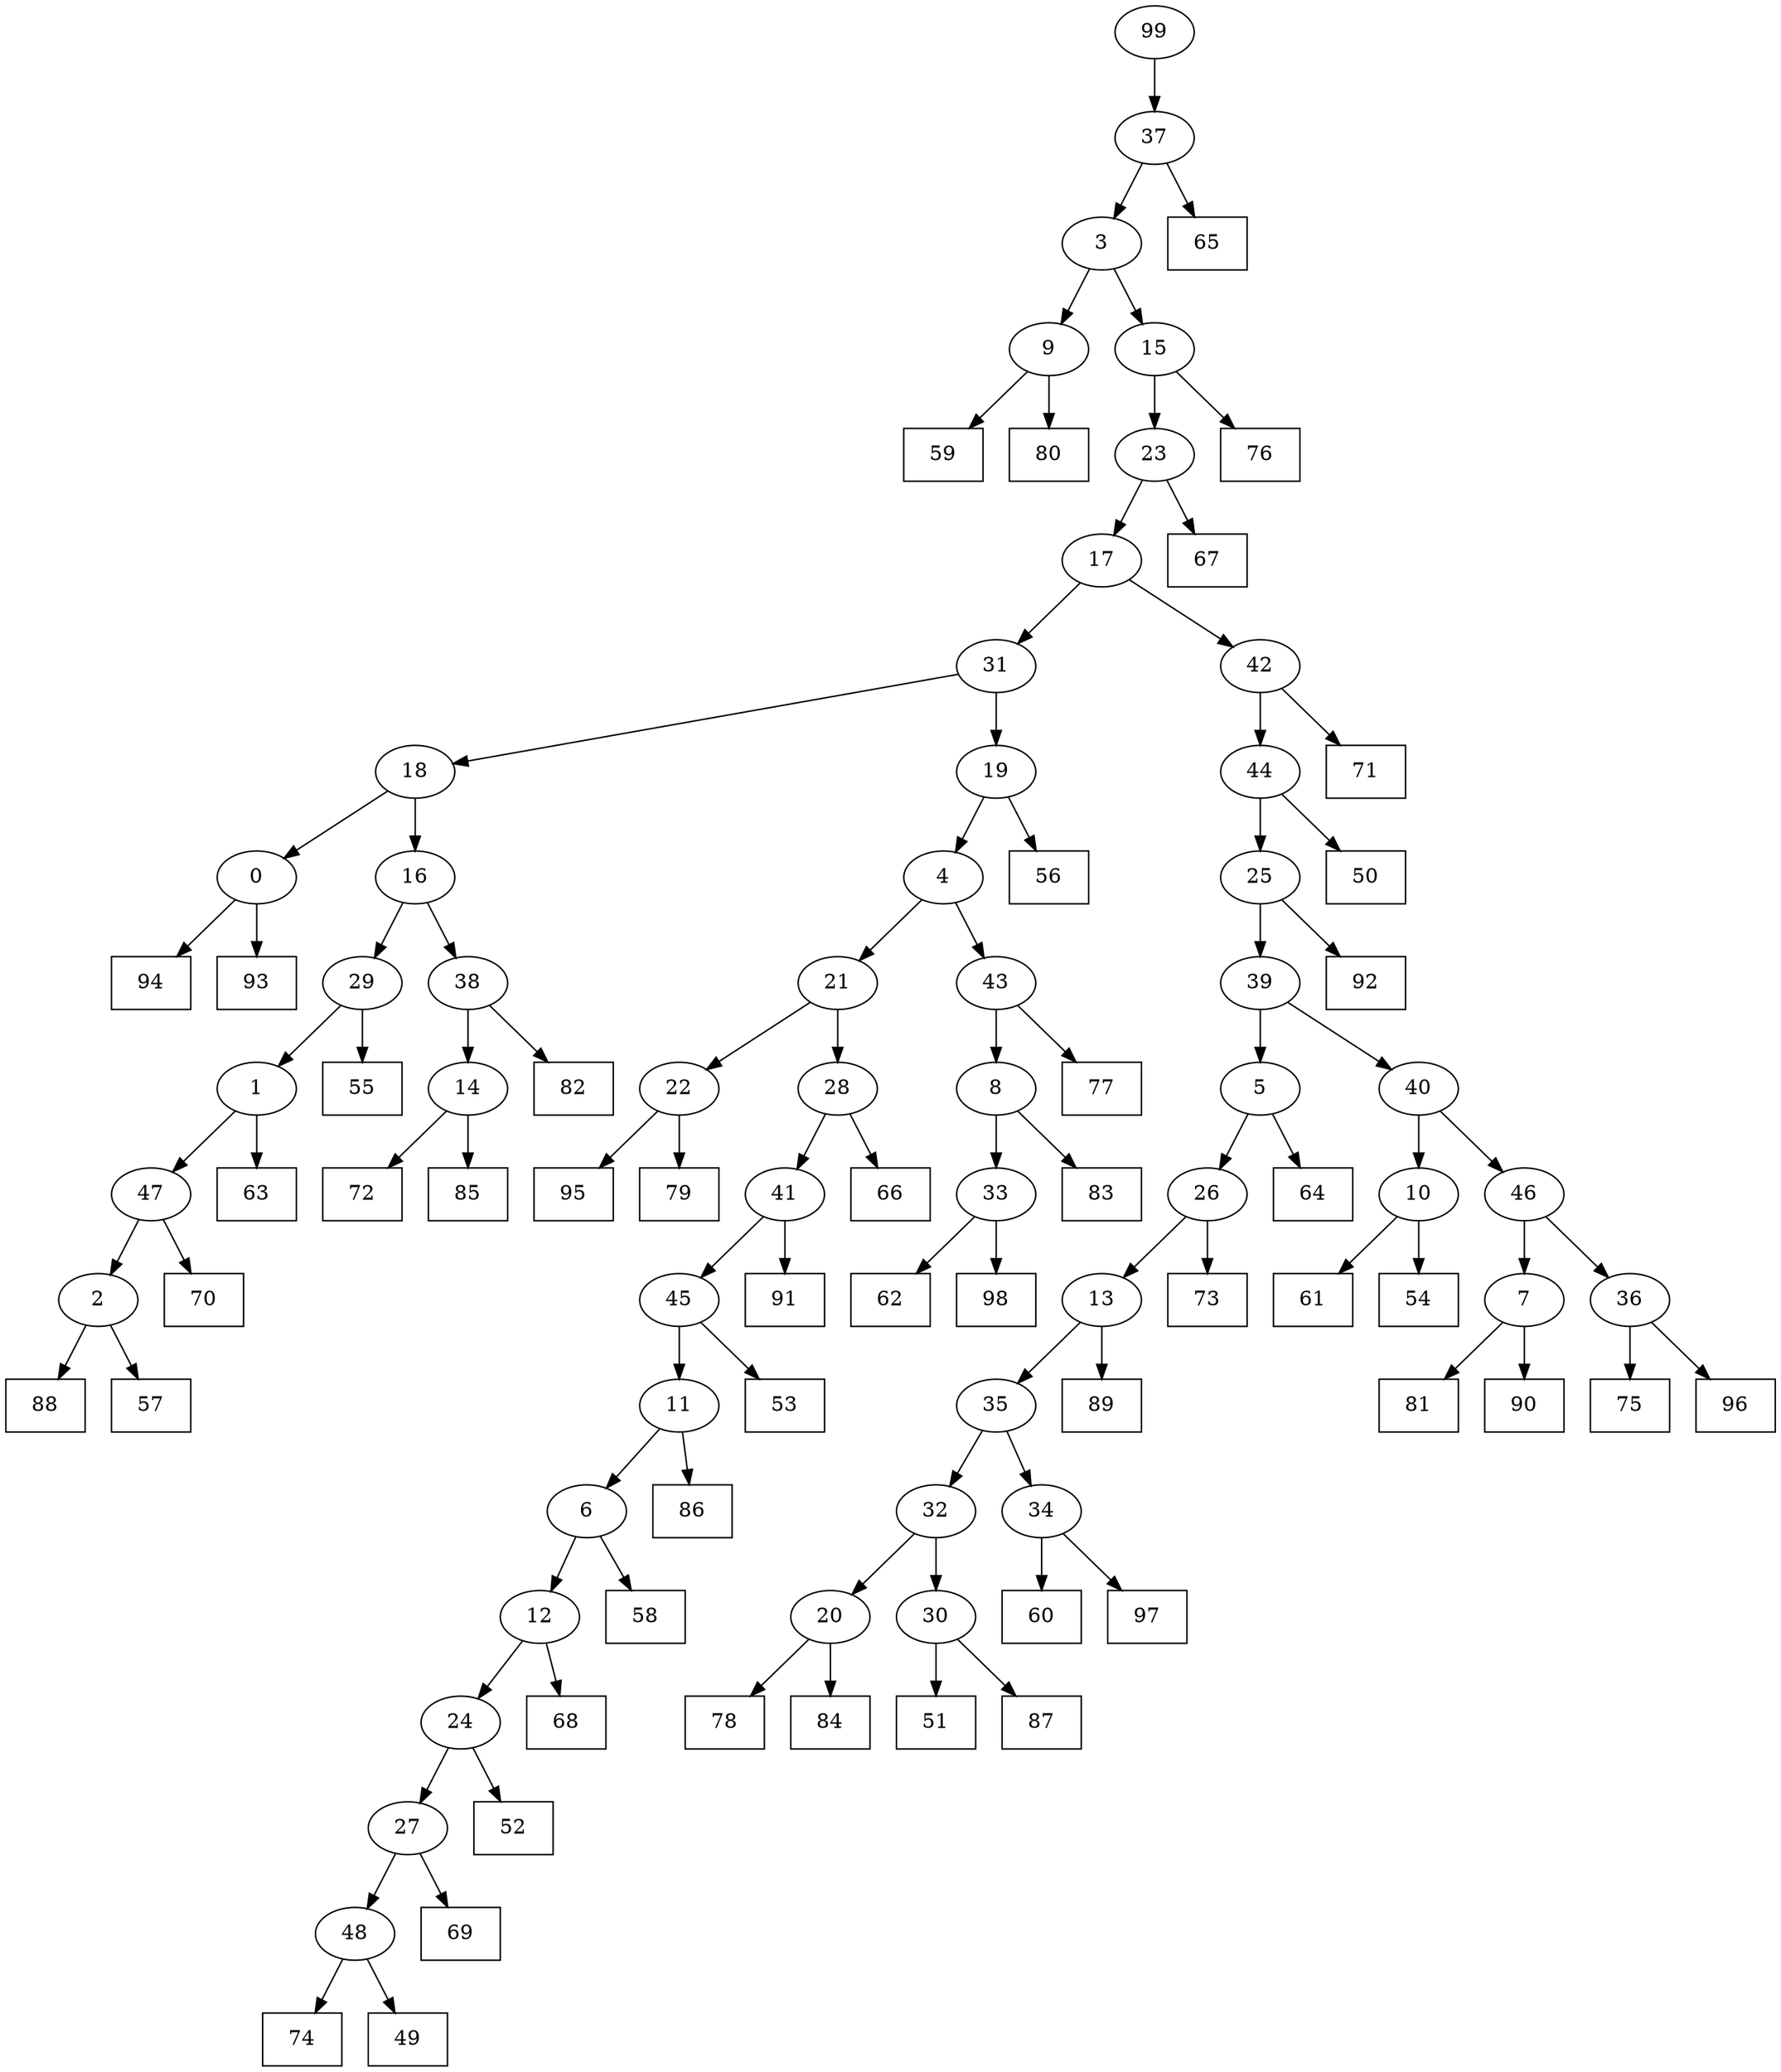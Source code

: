 digraph G {
0[label="0"];
1[label="1"];
2[label="2"];
3[label="3"];
4[label="4"];
5[label="5"];
6[label="6"];
7[label="7"];
8[label="8"];
9[label="9"];
10[label="10"];
11[label="11"];
12[label="12"];
13[label="13"];
14[label="14"];
15[label="15"];
16[label="16"];
17[label="17"];
18[label="18"];
19[label="19"];
20[label="20"];
21[label="21"];
22[label="22"];
23[label="23"];
24[label="24"];
25[label="25"];
26[label="26"];
27[label="27"];
28[label="28"];
29[label="29"];
30[label="30"];
31[label="31"];
32[label="32"];
33[label="33"];
34[label="34"];
35[label="35"];
36[label="36"];
37[label="37"];
38[label="38"];
39[label="39"];
40[label="40"];
41[label="41"];
42[label="42"];
43[label="43"];
44[label="44"];
45[label="45"];
46[label="46"];
47[label="47"];
48[label="48"];
49[shape=box,label="78"];
50[shape=box,label="69"];
51[shape=box,label="60"];
52[shape=box,label="63"];
53[shape=box,label="75"];
54[shape=box,label="84"];
55[shape=box,label="94"];
56[shape=box,label="74"];
57[shape=box,label="55"];
58[shape=box,label="65"];
59[shape=box,label="95"];
60[shape=box,label="50"];
61[shape=box,label="93"];
62[shape=box,label="52"];
63[shape=box,label="82"];
64[shape=box,label="58"];
65[shape=box,label="72"];
66[shape=box,label="68"];
67[shape=box,label="85"];
68[shape=box,label="76"];
69[shape=box,label="67"];
70[shape=box,label="86"];
71[shape=box,label="81"];
72[shape=box,label="92"];
73[shape=box,label="96"];
74[shape=box,label="90"];
75[shape=box,label="61"];
76[shape=box,label="77"];
77[shape=box,label="73"];
78[shape=box,label="62"];
79[shape=box,label="70"];
80[shape=box,label="88"];
81[shape=box,label="57"];
82[shape=box,label="49"];
83[shape=box,label="59"];
84[shape=box,label="98"];
85[shape=box,label="56"];
86[shape=box,label="66"];
87[shape=box,label="51"];
88[shape=box,label="89"];
89[shape=box,label="91"];
90[shape=box,label="87"];
91[shape=box,label="53"];
92[shape=box,label="79"];
93[shape=box,label="97"];
94[shape=box,label="80"];
95[shape=box,label="71"];
96[shape=box,label="54"];
97[shape=box,label="83"];
98[shape=box,label="64"];
99[label="99"];
42->95 ;
19->85 ;
38->63 ;
7->71 ;
0->61 ;
25->72 ;
16->38 ;
21->28 ;
28->86 ;
14->65 ;
4->21 ;
48->82 ;
8->97 ;
20->54 ;
22->59 ;
28->41 ;
23->69 ;
21->22 ;
22->92 ;
4->43 ;
30->87 ;
48->56 ;
5->26 ;
19->4 ;
12->66 ;
18->16 ;
42->44 ;
44->60 ;
31->19 ;
17->31 ;
40->10 ;
37->58 ;
34->93 ;
99->37 ;
24->27 ;
46->36 ;
13->35 ;
35->34 ;
40->46 ;
27->48 ;
26->13 ;
41->45 ;
15->68 ;
37->3 ;
10->96 ;
44->25 ;
45->11 ;
11->70 ;
36->53 ;
0->55 ;
27->50 ;
5->98 ;
13->88 ;
38->14 ;
14->67 ;
33->78 ;
16->29 ;
29->57 ;
35->32 ;
46->7 ;
3->9 ;
11->6 ;
36->73 ;
23->17 ;
17->42 ;
9->83 ;
2->80 ;
26->77 ;
10->75 ;
31->18 ;
18->0 ;
41->89 ;
47->2 ;
2->81 ;
43->76 ;
29->1 ;
7->74 ;
1->52 ;
32->30 ;
30->90 ;
43->8 ;
8->33 ;
34->51 ;
39->5 ;
6->64 ;
12->24 ;
24->62 ;
45->91 ;
25->39 ;
39->40 ;
6->12 ;
3->15 ;
15->23 ;
9->94 ;
32->20 ;
20->49 ;
33->84 ;
1->47 ;
47->79 ;
}
